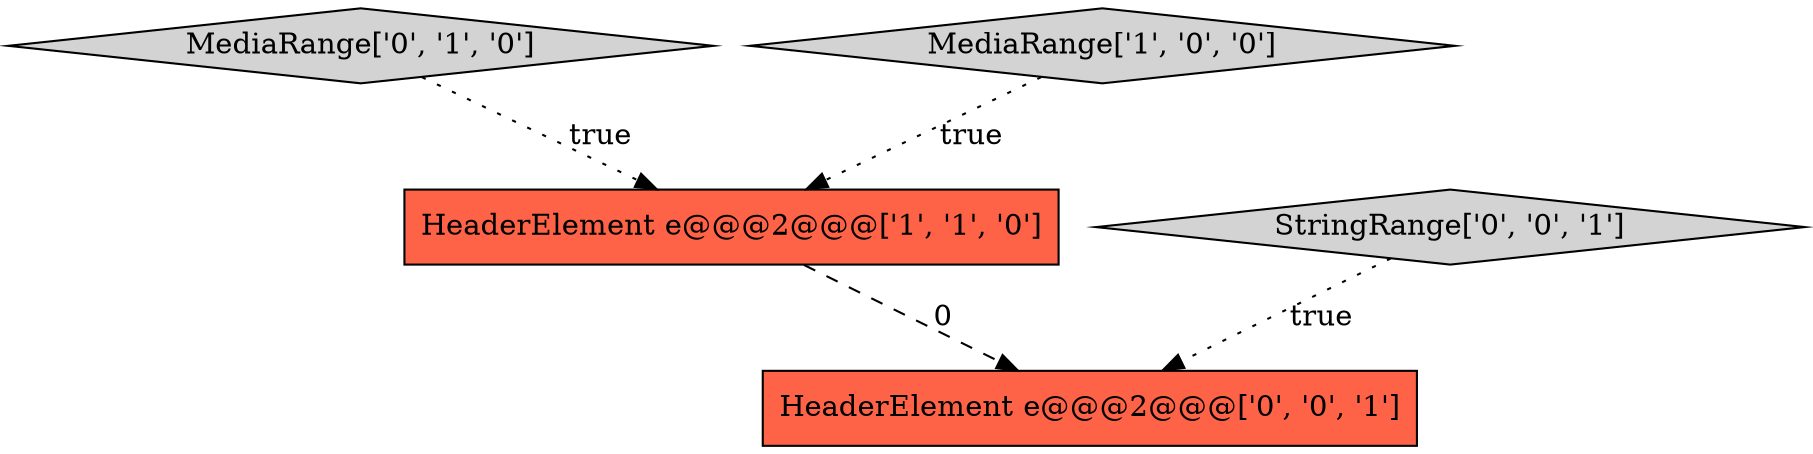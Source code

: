 digraph {
2 [style = filled, label = "MediaRange['0', '1', '0']", fillcolor = lightgray, shape = diamond image = "AAA0AAABBB2BBB"];
0 [style = filled, label = "MediaRange['1', '0', '0']", fillcolor = lightgray, shape = diamond image = "AAA0AAABBB1BBB"];
1 [style = filled, label = "HeaderElement e@@@2@@@['1', '1', '0']", fillcolor = tomato, shape = box image = "AAA0AAABBB1BBB"];
4 [style = filled, label = "StringRange['0', '0', '1']", fillcolor = lightgray, shape = diamond image = "AAA0AAABBB3BBB"];
3 [style = filled, label = "HeaderElement e@@@2@@@['0', '0', '1']", fillcolor = tomato, shape = box image = "AAA0AAABBB3BBB"];
1->3 [style = dashed, label="0"];
4->3 [style = dotted, label="true"];
2->1 [style = dotted, label="true"];
0->1 [style = dotted, label="true"];
}
